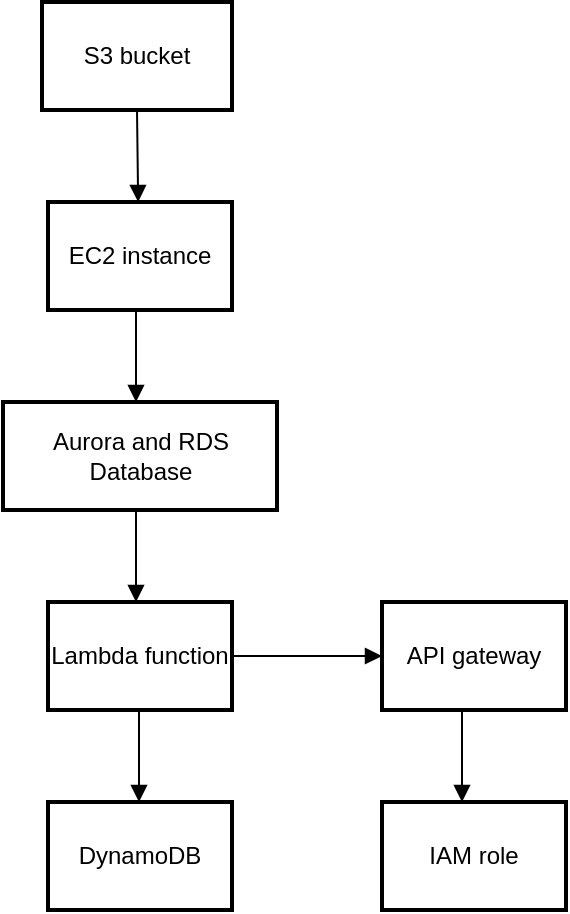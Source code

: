 <mxfile version="26.1.1">
  <diagram name="Page-1" id="Wyn7bqY8Jm5lrV2yaqIB">
    <mxGraphModel dx="1042" dy="531" grid="1" gridSize="10" guides="1" tooltips="1" connect="1" arrows="1" fold="1" page="1" pageScale="1" pageWidth="1400" pageHeight="850" math="0" shadow="0">
      <root>
        <mxCell id="0" />
        <mxCell id="1" parent="0" />
        <mxCell id="2" value="S3 bucket" style="whiteSpace=wrap;strokeWidth=2;" parent="1" vertex="1">
          <mxGeometry x="400" y="20" width="95" height="54" as="geometry" />
        </mxCell>
        <mxCell id="3" value="EC2 instance" style="whiteSpace=wrap;strokeWidth=2;" parent="1" vertex="1">
          <mxGeometry x="403" y="120" width="92" height="54" as="geometry" />
        </mxCell>
        <mxCell id="4" value="" style="curved=1;startArrow=none;endArrow=block;exitX=0.5;exitY=1;entryX=0.49;entryY=0;" parent="1" source="2" target="3" edge="1">
          <mxGeometry relative="1" as="geometry">
            <Array as="points" />
          </mxGeometry>
        </mxCell>
        <mxCell id="rhaKonkmEZRlpid1yaP7-4" value="Aurora and RDS&#xa;Database" style="whiteSpace=wrap;strokeWidth=2;" vertex="1" parent="1">
          <mxGeometry x="380.5" y="220" width="137" height="54" as="geometry" />
        </mxCell>
        <mxCell id="rhaKonkmEZRlpid1yaP7-7" value="" style="curved=1;startArrow=none;endArrow=block;exitX=0.5;exitY=1;entryX=0.49;entryY=0;" edge="1" parent="1">
          <mxGeometry relative="1" as="geometry">
            <Array as="points" />
            <mxPoint x="447" y="174" as="sourcePoint" />
            <mxPoint x="447" y="220" as="targetPoint" />
          </mxGeometry>
        </mxCell>
        <mxCell id="rhaKonkmEZRlpid1yaP7-8" value="Lambda function" style="whiteSpace=wrap;strokeWidth=2;" vertex="1" parent="1">
          <mxGeometry x="403" y="320" width="92" height="54" as="geometry" />
        </mxCell>
        <mxCell id="rhaKonkmEZRlpid1yaP7-9" value="" style="curved=1;startArrow=none;endArrow=block;exitX=0.5;exitY=1;entryX=0.49;entryY=0;" edge="1" parent="1">
          <mxGeometry relative="1" as="geometry">
            <Array as="points" />
            <mxPoint x="447" y="274" as="sourcePoint" />
            <mxPoint x="447" y="320" as="targetPoint" />
          </mxGeometry>
        </mxCell>
        <mxCell id="rhaKonkmEZRlpid1yaP7-10" value="" style="curved=1;startArrow=none;endArrow=block;exitX=0.5;exitY=1;entryX=0.49;entryY=0;" edge="1" parent="1">
          <mxGeometry relative="1" as="geometry">
            <Array as="points" />
            <mxPoint x="448.5" y="374" as="sourcePoint" />
            <mxPoint x="448.5" y="420" as="targetPoint" />
          </mxGeometry>
        </mxCell>
        <mxCell id="rhaKonkmEZRlpid1yaP7-11" value="DynamoDB" style="whiteSpace=wrap;strokeWidth=2;" vertex="1" parent="1">
          <mxGeometry x="403" y="420" width="92" height="54" as="geometry" />
        </mxCell>
        <mxCell id="rhaKonkmEZRlpid1yaP7-12" value="" style="endArrow=block;html=1;rounded=0;endFill=1;exitX=1;exitY=0.5;exitDx=0;exitDy=0;" edge="1" parent="1" source="rhaKonkmEZRlpid1yaP7-8">
          <mxGeometry width="50" height="50" relative="1" as="geometry">
            <mxPoint x="450" y="400" as="sourcePoint" />
            <mxPoint x="570" y="347" as="targetPoint" />
          </mxGeometry>
        </mxCell>
        <mxCell id="rhaKonkmEZRlpid1yaP7-13" value="API gateway" style="whiteSpace=wrap;strokeWidth=2;" vertex="1" parent="1">
          <mxGeometry x="570" y="320" width="92" height="54" as="geometry" />
        </mxCell>
        <mxCell id="rhaKonkmEZRlpid1yaP7-14" value="" style="curved=1;startArrow=none;endArrow=block;exitX=0.5;exitY=1;entryX=0.49;entryY=0;" edge="1" parent="1">
          <mxGeometry relative="1" as="geometry">
            <Array as="points" />
            <mxPoint x="610" y="374" as="sourcePoint" />
            <mxPoint x="610" y="420" as="targetPoint" />
          </mxGeometry>
        </mxCell>
        <mxCell id="rhaKonkmEZRlpid1yaP7-15" value="IAM role" style="whiteSpace=wrap;strokeWidth=2;" vertex="1" parent="1">
          <mxGeometry x="570" y="420" width="92" height="54" as="geometry" />
        </mxCell>
      </root>
    </mxGraphModel>
  </diagram>
</mxfile>
